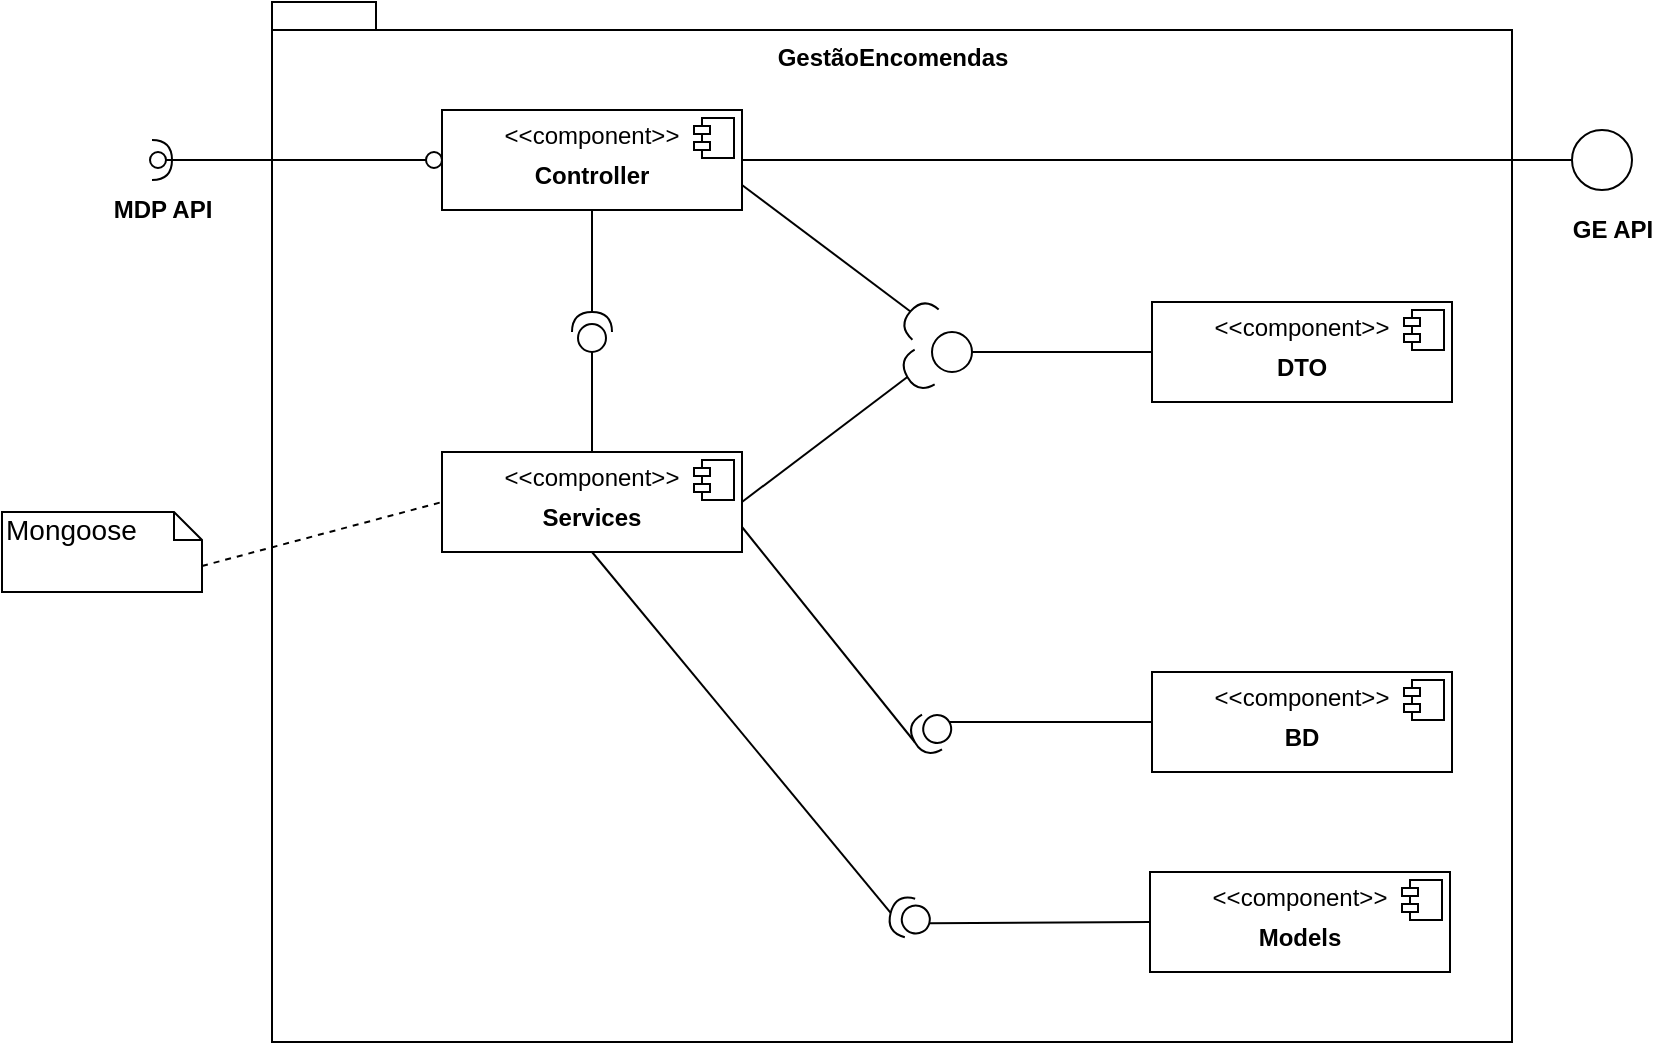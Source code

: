 <mxfile version="12.3.8" type="device" pages="1"><diagram id="PLNTlQ9wyNxuknjoGkww" name="Page-1"><mxGraphModel dx="3044" dy="1069" grid="1" gridSize="10" guides="1" tooltips="1" connect="1" arrows="1" fold="1" page="1" pageScale="1" pageWidth="850" pageHeight="1100" math="0" shadow="0"><root><mxCell id="0"/><mxCell id="1" parent="0"/><mxCell id="OuX6VGWtDcBMlLtFgzZo-3" value="GestãoEncomendas&lt;br&gt;&lt;br&gt;&lt;br&gt;&lt;br&gt;&lt;br&gt;&lt;br&gt;&lt;br&gt;&lt;br&gt;&lt;br&gt;&lt;br&gt;&lt;br&gt;&lt;br&gt;&lt;br&gt;&lt;br&gt;&lt;br&gt;&lt;br&gt;&lt;br&gt;&lt;br&gt;&lt;br&gt;&lt;br&gt;&lt;br&gt;&lt;br&gt;&lt;br&gt;&lt;br&gt;&lt;br&gt;&lt;br&gt;&lt;br&gt;&lt;br&gt;&lt;br&gt;&lt;br&gt;&lt;br&gt;&lt;br&gt;&lt;br&gt;&lt;br&gt;" style="shape=folder;fontStyle=1;spacingTop=10;tabWidth=40;tabHeight=14;tabPosition=left;html=1;" vertex="1" parent="1"><mxGeometry x="40" y="40" width="620" height="520" as="geometry"/></mxCell><mxCell id="OuX6VGWtDcBMlLtFgzZo-19" value="&lt;p style=&quot;margin: 0px ; margin-top: 6px ; text-align: center&quot;&gt;&amp;lt;&amp;lt;component&amp;gt;&amp;gt;&lt;/p&gt;&lt;p style=&quot;margin: 0px ; margin-top: 6px ; text-align: center&quot;&gt;&lt;b&gt;Controller&lt;/b&gt;&lt;/p&gt;" style="align=left;overflow=fill;html=1;" vertex="1" parent="1"><mxGeometry x="125" y="94" width="150" height="50" as="geometry"/></mxCell><mxCell id="OuX6VGWtDcBMlLtFgzZo-20" value="" style="shape=component;jettyWidth=8;jettyHeight=4;" vertex="1" parent="OuX6VGWtDcBMlLtFgzZo-19"><mxGeometry x="1" width="20" height="20" relative="1" as="geometry"><mxPoint x="-24" y="4" as="offset"/></mxGeometry></mxCell><mxCell id="OuX6VGWtDcBMlLtFgzZo-22" value="&lt;p style=&quot;margin: 0px ; margin-top: 6px ; text-align: center&quot;&gt;&amp;lt;&amp;lt;component&amp;gt;&amp;gt;&lt;/p&gt;&lt;p style=&quot;margin: 0px ; margin-top: 6px ; text-align: center&quot;&gt;&lt;b&gt;Services&lt;/b&gt;&lt;/p&gt;" style="align=left;overflow=fill;html=1;" vertex="1" parent="1"><mxGeometry x="125" y="265" width="150" height="50" as="geometry"/></mxCell><mxCell id="OuX6VGWtDcBMlLtFgzZo-23" value="" style="shape=component;jettyWidth=8;jettyHeight=4;" vertex="1" parent="OuX6VGWtDcBMlLtFgzZo-22"><mxGeometry x="1" width="20" height="20" relative="1" as="geometry"><mxPoint x="-24" y="4" as="offset"/></mxGeometry></mxCell><mxCell id="OuX6VGWtDcBMlLtFgzZo-38" value="&lt;p style=&quot;margin: 0px ; margin-top: 6px ; text-align: center&quot;&gt;&amp;lt;&amp;lt;component&amp;gt;&amp;gt;&lt;/p&gt;&lt;p style=&quot;margin: 0px ; margin-top: 6px ; text-align: center&quot;&gt;&lt;b&gt;DTO&lt;/b&gt;&lt;/p&gt;" style="align=left;overflow=fill;html=1;" vertex="1" parent="1"><mxGeometry x="480" y="190" width="150" height="50" as="geometry"/></mxCell><mxCell id="OuX6VGWtDcBMlLtFgzZo-39" value="" style="shape=component;jettyWidth=8;jettyHeight=4;" vertex="1" parent="OuX6VGWtDcBMlLtFgzZo-38"><mxGeometry x="1" width="20" height="20" relative="1" as="geometry"><mxPoint x="-24" y="4" as="offset"/></mxGeometry></mxCell><mxCell id="OuX6VGWtDcBMlLtFgzZo-40" value="&lt;p style=&quot;margin: 0px ; margin-top: 6px ; text-align: center&quot;&gt;&amp;lt;&amp;lt;component&amp;gt;&amp;gt;&lt;/p&gt;&lt;p style=&quot;margin: 0px ; margin-top: 6px ; text-align: center&quot;&gt;&lt;b&gt;BD&lt;/b&gt;&lt;/p&gt;" style="align=left;overflow=fill;html=1;" vertex="1" parent="1"><mxGeometry x="480" y="375" width="150" height="50" as="geometry"/></mxCell><mxCell id="OuX6VGWtDcBMlLtFgzZo-41" value="" style="shape=component;jettyWidth=8;jettyHeight=4;" vertex="1" parent="OuX6VGWtDcBMlLtFgzZo-40"><mxGeometry x="1" width="20" height="20" relative="1" as="geometry"><mxPoint x="-24" y="4" as="offset"/></mxGeometry></mxCell><mxCell id="OuX6VGWtDcBMlLtFgzZo-42" value="&lt;p style=&quot;margin: 0px ; margin-top: 6px ; text-align: center&quot;&gt;&amp;lt;&amp;lt;component&amp;gt;&amp;gt;&lt;/p&gt;&lt;p style=&quot;margin: 0px ; margin-top: 6px ; text-align: center&quot;&gt;&lt;b&gt;Models&lt;/b&gt;&lt;/p&gt;" style="align=left;overflow=fill;html=1;" vertex="1" parent="1"><mxGeometry x="479" y="475" width="150" height="50" as="geometry"/></mxCell><mxCell id="OuX6VGWtDcBMlLtFgzZo-43" value="" style="shape=component;jettyWidth=8;jettyHeight=4;" vertex="1" parent="OuX6VGWtDcBMlLtFgzZo-42"><mxGeometry x="1" width="20" height="20" relative="1" as="geometry"><mxPoint x="-24" y="4" as="offset"/></mxGeometry></mxCell><mxCell id="OuX6VGWtDcBMlLtFgzZo-44" value="&lt;font style=&quot;font-size: 14px&quot;&gt;Mongoose&lt;/font&gt;" style="shape=note;whiteSpace=wrap;html=1;size=14;verticalAlign=top;align=left;spacingTop=-6;" vertex="1" parent="1"><mxGeometry x="-95" y="295" width="100" height="40" as="geometry"/></mxCell><mxCell id="OuX6VGWtDcBMlLtFgzZo-45" value="" style="endArrow=none;dashed=1;html=1;entryX=0;entryY=0.5;entryDx=0;entryDy=0;exitX=0;exitY=0;exitDx=100;exitDy=27;exitPerimeter=0;" edge="1" parent="1" source="OuX6VGWtDcBMlLtFgzZo-44" target="OuX6VGWtDcBMlLtFgzZo-22"><mxGeometry width="50" height="50" relative="1" as="geometry"><mxPoint x="40" y="700" as="sourcePoint"/><mxPoint x="200" y="500" as="targetPoint"/></mxGeometry></mxCell><mxCell id="OuX6VGWtDcBMlLtFgzZo-46" value="" style="shape=providedRequiredInterface;html=1;verticalLabelPosition=bottom;rotation=-165;" vertex="1" parent="1"><mxGeometry x="349" y="488" width="20" height="20" as="geometry"/></mxCell><mxCell id="OuX6VGWtDcBMlLtFgzZo-47" value="" style="shape=providedRequiredInterface;html=1;verticalLabelPosition=bottom;rotation=-210;" vertex="1" parent="1"><mxGeometry x="360" y="395" width="20" height="20" as="geometry"/></mxCell><mxCell id="OuX6VGWtDcBMlLtFgzZo-50" value="" style="shape=providedRequiredInterface;html=1;verticalLabelPosition=bottom;rotation=-90;" vertex="1" parent="1"><mxGeometry x="190" y="195" width="20" height="20" as="geometry"/></mxCell><mxCell id="OuX6VGWtDcBMlLtFgzZo-54" value="" style="shape=requiredInterface;html=1;verticalLabelPosition=bottom;rotation=-210;" vertex="1" parent="1"><mxGeometry x="357" y="215" width="10" height="20" as="geometry"/></mxCell><mxCell id="OuX6VGWtDcBMlLtFgzZo-55" value="" style="shape=requiredInterface;html=1;verticalLabelPosition=bottom;rotation=-139;" vertex="1" parent="1"><mxGeometry x="358" y="188" width="10" height="20" as="geometry"/></mxCell><mxCell id="OuX6VGWtDcBMlLtFgzZo-56" value="" style="ellipse;whiteSpace=wrap;html=1;aspect=fixed;" vertex="1" parent="1"><mxGeometry x="370" y="205" width="20" height="20" as="geometry"/></mxCell><mxCell id="OuX6VGWtDcBMlLtFgzZo-57" value="" style="endArrow=none;html=1;entryX=1;entryY=0.75;entryDx=0;entryDy=0;exitX=1;exitY=0.5;exitDx=0;exitDy=0;exitPerimeter=0;" edge="1" parent="1" source="OuX6VGWtDcBMlLtFgzZo-55" target="OuX6VGWtDcBMlLtFgzZo-19"><mxGeometry width="50" height="50" relative="1" as="geometry"><mxPoint x="290" y="213" as="sourcePoint"/><mxPoint x="340" y="163" as="targetPoint"/></mxGeometry></mxCell><mxCell id="OuX6VGWtDcBMlLtFgzZo-58" value="" style="endArrow=none;html=1;entryX=1;entryY=0.5;entryDx=0;entryDy=0;exitX=1;exitY=0.5;exitDx=0;exitDy=0;entryPerimeter=0;" edge="1" parent="1" source="OuX6VGWtDcBMlLtFgzZo-22" target="OuX6VGWtDcBMlLtFgzZo-54"><mxGeometry width="50" height="50" relative="1" as="geometry"><mxPoint x="369.226" y="204.72" as="sourcePoint"/><mxPoint x="285" y="129" as="targetPoint"/></mxGeometry></mxCell><mxCell id="OuX6VGWtDcBMlLtFgzZo-59" value="" style="endArrow=none;html=1;entryX=0;entryY=0.5;entryDx=0;entryDy=0;exitX=1;exitY=0.5;exitDx=0;exitDy=0;" edge="1" parent="1" source="OuX6VGWtDcBMlLtFgzZo-56" target="OuX6VGWtDcBMlLtFgzZo-38"><mxGeometry width="50" height="50" relative="1" as="geometry"><mxPoint x="285" y="300" as="sourcePoint"/><mxPoint x="367.67" y="237.5" as="targetPoint"/></mxGeometry></mxCell><mxCell id="OuX6VGWtDcBMlLtFgzZo-61" value="" style="endArrow=none;html=1;entryX=1;entryY=0.5;entryDx=0;entryDy=0;exitX=0.5;exitY=1;exitDx=0;exitDy=0;entryPerimeter=0;" edge="1" parent="1" source="OuX6VGWtDcBMlLtFgzZo-19" target="OuX6VGWtDcBMlLtFgzZo-50"><mxGeometry width="50" height="50" relative="1" as="geometry"><mxPoint x="400.0" y="225" as="sourcePoint"/><mxPoint x="490" y="225" as="targetPoint"/></mxGeometry></mxCell><mxCell id="OuX6VGWtDcBMlLtFgzZo-62" value="" style="endArrow=none;html=1;entryX=0;entryY=0.5;entryDx=0;entryDy=0;entryPerimeter=0;exitX=0.5;exitY=0;exitDx=0;exitDy=0;" edge="1" parent="1" source="OuX6VGWtDcBMlLtFgzZo-22" target="OuX6VGWtDcBMlLtFgzZo-50"><mxGeometry width="50" height="50" relative="1" as="geometry"><mxPoint x="40" y="700" as="sourcePoint"/><mxPoint x="90" y="650" as="targetPoint"/></mxGeometry></mxCell><mxCell id="OuX6VGWtDcBMlLtFgzZo-65" value="" style="endArrow=none;html=1;entryX=0.5;entryY=1;entryDx=0;entryDy=0;exitX=1;exitY=0.5;exitDx=0;exitDy=0;exitPerimeter=0;" edge="1" parent="1" source="OuX6VGWtDcBMlLtFgzZo-46" target="OuX6VGWtDcBMlLtFgzZo-22"><mxGeometry width="50" height="50" relative="1" as="geometry"><mxPoint x="210" y="460.0" as="sourcePoint"/><mxPoint x="275" y="475" as="targetPoint"/></mxGeometry></mxCell><mxCell id="OuX6VGWtDcBMlLtFgzZo-66" value="" style="endArrow=none;html=1;entryX=0;entryY=0.5;entryDx=0;entryDy=0;exitX=0;exitY=0.5;exitDx=0;exitDy=0;exitPerimeter=0;" edge="1" parent="1" source="OuX6VGWtDcBMlLtFgzZo-46" target="OuX6VGWtDcBMlLtFgzZo-42"><mxGeometry width="50" height="50" relative="1" as="geometry"><mxPoint x="399.0" y="225" as="sourcePoint"/><mxPoint x="489" y="225" as="targetPoint"/></mxGeometry></mxCell><mxCell id="OuX6VGWtDcBMlLtFgzZo-67" value="" style="endArrow=none;html=1;entryX=0;entryY=0.5;entryDx=0;entryDy=0;exitX=0;exitY=0.5;exitDx=0;exitDy=0;exitPerimeter=0;" edge="1" parent="1" source="OuX6VGWtDcBMlLtFgzZo-47" target="OuX6VGWtDcBMlLtFgzZo-40"><mxGeometry width="50" height="50" relative="1" as="geometry"><mxPoint x="379.659" y="510.588" as="sourcePoint"/><mxPoint x="490" y="510.0" as="targetPoint"/></mxGeometry></mxCell><mxCell id="OuX6VGWtDcBMlLtFgzZo-68" value="" style="endArrow=none;html=1;entryX=1;entryY=0.5;entryDx=0;entryDy=0;exitX=1;exitY=0.75;exitDx=0;exitDy=0;entryPerimeter=0;" edge="1" parent="1" source="OuX6VGWtDcBMlLtFgzZo-22" target="OuX6VGWtDcBMlLtFgzZo-47"><mxGeometry width="50" height="50" relative="1" as="geometry"><mxPoint x="275" y="462.5" as="sourcePoint"/><mxPoint x="490" y="405.0" as="targetPoint"/></mxGeometry></mxCell><mxCell id="OuX6VGWtDcBMlLtFgzZo-71" value="" style="ellipse;whiteSpace=wrap;html=1;aspect=fixed;" vertex="1" parent="1"><mxGeometry x="690" y="104" width="30" height="30" as="geometry"/></mxCell><mxCell id="OuX6VGWtDcBMlLtFgzZo-72" value="" style="endArrow=none;html=1;entryX=0;entryY=0.5;entryDx=0;entryDy=0;exitX=1;exitY=0.5;exitDx=0;exitDy=0;" edge="1" parent="1" source="OuX6VGWtDcBMlLtFgzZo-19" target="OuX6VGWtDcBMlLtFgzZo-71"><mxGeometry width="50" height="50" relative="1" as="geometry"><mxPoint x="380" y="215" as="sourcePoint"/><mxPoint x="430" y="165" as="targetPoint"/></mxGeometry></mxCell><mxCell id="OuX6VGWtDcBMlLtFgzZo-73" value="&lt;b&gt;GE API&lt;/b&gt;" style="text;html=1;align=center;verticalAlign=middle;resizable=0;points=[];;autosize=1;" vertex="1" parent="1"><mxGeometry x="680" y="144" width="60" height="20" as="geometry"/></mxCell><mxCell id="OuX6VGWtDcBMlLtFgzZo-75" value="" style="shape=requiredInterface;html=1;verticalLabelPosition=bottom;" vertex="1" parent="1"><mxGeometry x="-20" y="109" width="10" height="20" as="geometry"/></mxCell><mxCell id="OuX6VGWtDcBMlLtFgzZo-79" value="" style="ellipse;whiteSpace=wrap;html=1;aspect=fixed;fontStyle=1" vertex="1" parent="1"><mxGeometry x="-21" y="115" width="8" height="8" as="geometry"/></mxCell><mxCell id="OuX6VGWtDcBMlLtFgzZo-80" value="" style="ellipse;whiteSpace=wrap;html=1;aspect=fixed;" vertex="1" parent="1"><mxGeometry x="117" y="115" width="8" height="8" as="geometry"/></mxCell><mxCell id="OuX6VGWtDcBMlLtFgzZo-81" value="&lt;b&gt;MDP API&lt;/b&gt;" style="text;html=1;align=center;verticalAlign=middle;resizable=0;points=[];;autosize=1;" vertex="1" parent="1"><mxGeometry x="-45" y="134" width="60" height="20" as="geometry"/></mxCell><mxCell id="OuX6VGWtDcBMlLtFgzZo-84" value="" style="endArrow=none;html=1;entryX=0;entryY=0.5;entryDx=0;entryDy=0;exitX=1;exitY=0.5;exitDx=0;exitDy=0;" edge="1" parent="1" source="OuX6VGWtDcBMlLtFgzZo-79" target="OuX6VGWtDcBMlLtFgzZo-80"><mxGeometry width="50" height="50" relative="1" as="geometry"><mxPoint x="-63" y="315" as="sourcePoint"/><mxPoint x="-13" y="265" as="targetPoint"/></mxGeometry></mxCell></root></mxGraphModel></diagram></mxfile>